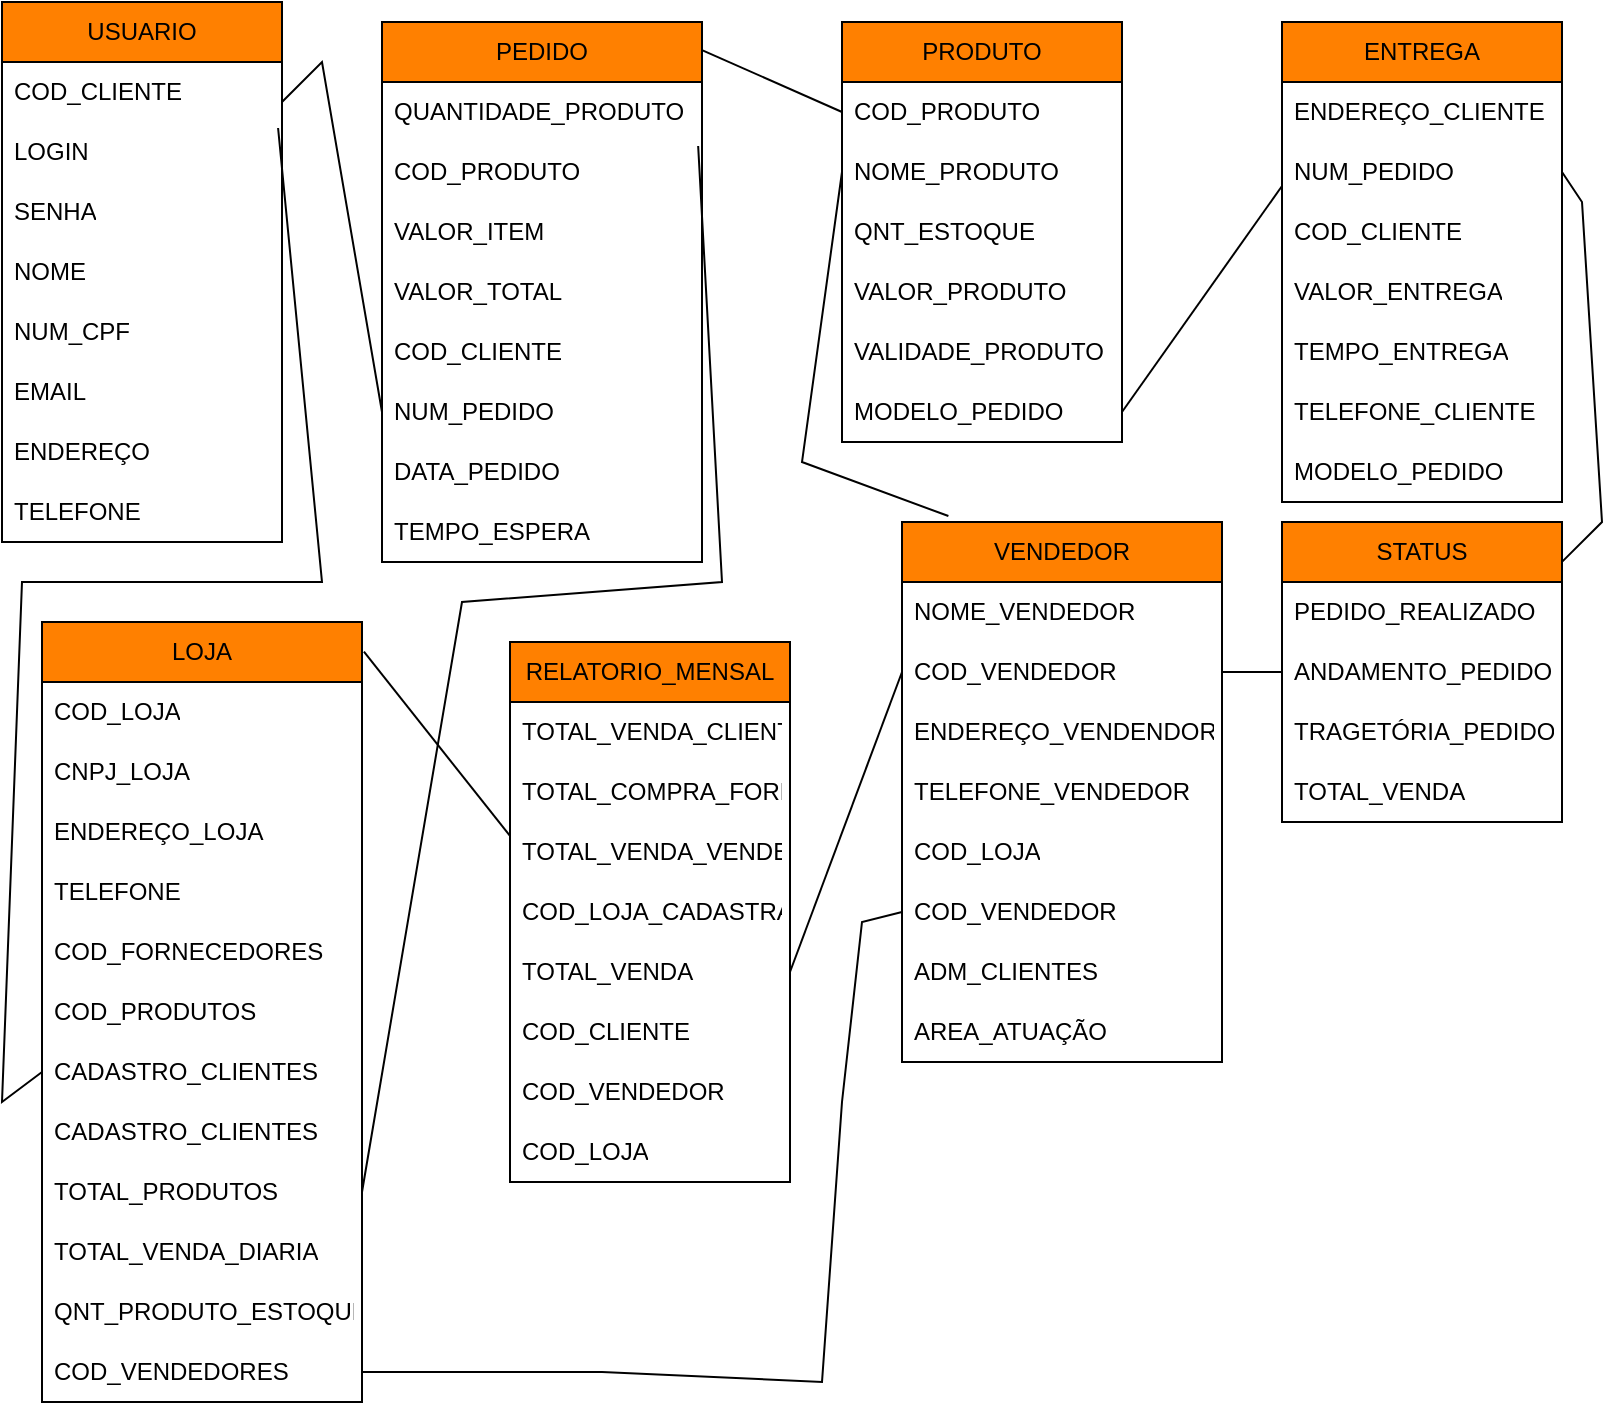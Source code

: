 <mxfile version="21.7.5" type="device">
  <diagram id="prtHgNgQTEPvFCAcTncT" name="Page-1">
    <mxGraphModel dx="1484" dy="663" grid="1" gridSize="10" guides="1" tooltips="1" connect="1" arrows="1" fold="1" page="1" pageScale="1" pageWidth="827" pageHeight="1169" math="0" shadow="0">
      <root>
        <mxCell id="0" />
        <mxCell id="1" parent="0" />
        <mxCell id="ngHTHfd5omkEsyO-N2ZK-1" value="USUARIO" style="swimlane;fontStyle=0;childLayout=stackLayout;horizontal=1;startSize=30;horizontalStack=0;resizeParent=1;resizeParentMax=0;resizeLast=0;collapsible=1;marginBottom=0;whiteSpace=wrap;html=1;fillColor=#FF8000;" vertex="1" parent="1">
          <mxGeometry x="20" y="10" width="140" height="270" as="geometry" />
        </mxCell>
        <mxCell id="ngHTHfd5omkEsyO-N2ZK-2" value="COD_CLIENTE" style="text;strokeColor=none;fillColor=none;align=left;verticalAlign=middle;spacingLeft=4;spacingRight=4;overflow=hidden;points=[[0,0.5],[1,0.5]];portConstraint=eastwest;rotatable=0;whiteSpace=wrap;html=1;" vertex="1" parent="ngHTHfd5omkEsyO-N2ZK-1">
          <mxGeometry y="30" width="140" height="30" as="geometry" />
        </mxCell>
        <mxCell id="ngHTHfd5omkEsyO-N2ZK-3" value="LOGIN" style="text;strokeColor=none;fillColor=none;align=left;verticalAlign=middle;spacingLeft=4;spacingRight=4;overflow=hidden;points=[[0,0.5],[1,0.5]];portConstraint=eastwest;rotatable=0;whiteSpace=wrap;html=1;" vertex="1" parent="ngHTHfd5omkEsyO-N2ZK-1">
          <mxGeometry y="60" width="140" height="30" as="geometry" />
        </mxCell>
        <mxCell id="ngHTHfd5omkEsyO-N2ZK-4" value="SENHA" style="text;strokeColor=none;fillColor=none;align=left;verticalAlign=middle;spacingLeft=4;spacingRight=4;overflow=hidden;points=[[0,0.5],[1,0.5]];portConstraint=eastwest;rotatable=0;whiteSpace=wrap;html=1;" vertex="1" parent="ngHTHfd5omkEsyO-N2ZK-1">
          <mxGeometry y="90" width="140" height="30" as="geometry" />
        </mxCell>
        <mxCell id="ngHTHfd5omkEsyO-N2ZK-5" value="NOME" style="text;strokeColor=none;fillColor=none;align=left;verticalAlign=middle;spacingLeft=4;spacingRight=4;overflow=hidden;points=[[0,0.5],[1,0.5]];portConstraint=eastwest;rotatable=0;whiteSpace=wrap;html=1;" vertex="1" parent="ngHTHfd5omkEsyO-N2ZK-1">
          <mxGeometry y="120" width="140" height="30" as="geometry" />
        </mxCell>
        <mxCell id="ngHTHfd5omkEsyO-N2ZK-6" value="NUM_CPF" style="text;strokeColor=none;fillColor=none;align=left;verticalAlign=middle;spacingLeft=4;spacingRight=4;overflow=hidden;points=[[0,0.5],[1,0.5]];portConstraint=eastwest;rotatable=0;whiteSpace=wrap;html=1;" vertex="1" parent="ngHTHfd5omkEsyO-N2ZK-1">
          <mxGeometry y="150" width="140" height="30" as="geometry" />
        </mxCell>
        <mxCell id="ngHTHfd5omkEsyO-N2ZK-7" value="EMAIL" style="text;strokeColor=none;fillColor=none;align=left;verticalAlign=middle;spacingLeft=4;spacingRight=4;overflow=hidden;points=[[0,0.5],[1,0.5]];portConstraint=eastwest;rotatable=0;whiteSpace=wrap;html=1;" vertex="1" parent="ngHTHfd5omkEsyO-N2ZK-1">
          <mxGeometry y="180" width="140" height="30" as="geometry" />
        </mxCell>
        <mxCell id="ngHTHfd5omkEsyO-N2ZK-8" value="ENDEREÇO" style="text;strokeColor=none;fillColor=none;align=left;verticalAlign=middle;spacingLeft=4;spacingRight=4;overflow=hidden;points=[[0,0.5],[1,0.5]];portConstraint=eastwest;rotatable=0;whiteSpace=wrap;html=1;" vertex="1" parent="ngHTHfd5omkEsyO-N2ZK-1">
          <mxGeometry y="210" width="140" height="30" as="geometry" />
        </mxCell>
        <mxCell id="ngHTHfd5omkEsyO-N2ZK-9" value="TELEFONE" style="text;strokeColor=none;fillColor=none;align=left;verticalAlign=middle;spacingLeft=4;spacingRight=4;overflow=hidden;points=[[0,0.5],[1,0.5]];portConstraint=eastwest;rotatable=0;whiteSpace=wrap;html=1;" vertex="1" parent="ngHTHfd5omkEsyO-N2ZK-1">
          <mxGeometry y="240" width="140" height="30" as="geometry" />
        </mxCell>
        <mxCell id="ngHTHfd5omkEsyO-N2ZK-10" value="PRODUTO" style="swimlane;fontStyle=0;childLayout=stackLayout;horizontal=1;startSize=30;horizontalStack=0;resizeParent=1;resizeParentMax=0;resizeLast=0;collapsible=1;marginBottom=0;whiteSpace=wrap;html=1;fillColor=#FF8000;" vertex="1" parent="1">
          <mxGeometry x="440" y="20" width="140" height="210" as="geometry" />
        </mxCell>
        <mxCell id="ngHTHfd5omkEsyO-N2ZK-11" value="COD_PRODUTO" style="text;strokeColor=none;fillColor=none;align=left;verticalAlign=middle;spacingLeft=4;spacingRight=4;overflow=hidden;points=[[0,0.5],[1,0.5]];portConstraint=eastwest;rotatable=0;whiteSpace=wrap;html=1;" vertex="1" parent="ngHTHfd5omkEsyO-N2ZK-10">
          <mxGeometry y="30" width="140" height="30" as="geometry" />
        </mxCell>
        <mxCell id="ngHTHfd5omkEsyO-N2ZK-12" value="NOME_PRODUTO" style="text;strokeColor=none;fillColor=none;align=left;verticalAlign=middle;spacingLeft=4;spacingRight=4;overflow=hidden;points=[[0,0.5],[1,0.5]];portConstraint=eastwest;rotatable=0;whiteSpace=wrap;html=1;" vertex="1" parent="ngHTHfd5omkEsyO-N2ZK-10">
          <mxGeometry y="60" width="140" height="30" as="geometry" />
        </mxCell>
        <mxCell id="ngHTHfd5omkEsyO-N2ZK-13" value="QNT_ESTOQUE" style="text;strokeColor=none;fillColor=none;align=left;verticalAlign=middle;spacingLeft=4;spacingRight=4;overflow=hidden;points=[[0,0.5],[1,0.5]];portConstraint=eastwest;rotatable=0;whiteSpace=wrap;html=1;" vertex="1" parent="ngHTHfd5omkEsyO-N2ZK-10">
          <mxGeometry y="90" width="140" height="30" as="geometry" />
        </mxCell>
        <mxCell id="ngHTHfd5omkEsyO-N2ZK-14" value="VALOR_PRODUTO" style="text;strokeColor=none;fillColor=none;align=left;verticalAlign=middle;spacingLeft=4;spacingRight=4;overflow=hidden;points=[[0,0.5],[1,0.5]];portConstraint=eastwest;rotatable=0;whiteSpace=wrap;html=1;" vertex="1" parent="ngHTHfd5omkEsyO-N2ZK-10">
          <mxGeometry y="120" width="140" height="30" as="geometry" />
        </mxCell>
        <mxCell id="ngHTHfd5omkEsyO-N2ZK-15" value="VALIDADE_PRODUTO" style="text;strokeColor=none;fillColor=none;align=left;verticalAlign=middle;spacingLeft=4;spacingRight=4;overflow=hidden;points=[[0,0.5],[1,0.5]];portConstraint=eastwest;rotatable=0;whiteSpace=wrap;html=1;" vertex="1" parent="ngHTHfd5omkEsyO-N2ZK-10">
          <mxGeometry y="150" width="140" height="30" as="geometry" />
        </mxCell>
        <mxCell id="ngHTHfd5omkEsyO-N2ZK-22" value="MODELO_PEDIDO" style="text;strokeColor=none;fillColor=none;align=left;verticalAlign=middle;spacingLeft=4;spacingRight=4;overflow=hidden;points=[[0,0.5],[1,0.5]];portConstraint=eastwest;rotatable=0;whiteSpace=wrap;html=1;" vertex="1" parent="ngHTHfd5omkEsyO-N2ZK-10">
          <mxGeometry y="180" width="140" height="30" as="geometry" />
        </mxCell>
        <mxCell id="ngHTHfd5omkEsyO-N2ZK-16" value="PEDIDO" style="swimlane;fontStyle=0;childLayout=stackLayout;horizontal=1;startSize=30;horizontalStack=0;resizeParent=1;resizeParentMax=0;resizeLast=0;collapsible=1;marginBottom=0;whiteSpace=wrap;html=1;fillColor=#FF8000;" vertex="1" parent="1">
          <mxGeometry x="210" y="20" width="160" height="270" as="geometry" />
        </mxCell>
        <mxCell id="ngHTHfd5omkEsyO-N2ZK-17" value="QUANTIDADE_PRODUTO" style="text;strokeColor=none;fillColor=none;align=left;verticalAlign=middle;spacingLeft=4;spacingRight=4;overflow=hidden;points=[[0,0.5],[1,0.5]];portConstraint=eastwest;rotatable=0;whiteSpace=wrap;html=1;" vertex="1" parent="ngHTHfd5omkEsyO-N2ZK-16">
          <mxGeometry y="30" width="160" height="30" as="geometry" />
        </mxCell>
        <mxCell id="ngHTHfd5omkEsyO-N2ZK-18" value="COD_PRODUTO" style="text;strokeColor=none;fillColor=none;align=left;verticalAlign=middle;spacingLeft=4;spacingRight=4;overflow=hidden;points=[[0,0.5],[1,0.5]];portConstraint=eastwest;rotatable=0;whiteSpace=wrap;html=1;" vertex="1" parent="ngHTHfd5omkEsyO-N2ZK-16">
          <mxGeometry y="60" width="160" height="30" as="geometry" />
        </mxCell>
        <mxCell id="ngHTHfd5omkEsyO-N2ZK-19" value="VALOR_ITEM" style="text;strokeColor=none;fillColor=none;align=left;verticalAlign=middle;spacingLeft=4;spacingRight=4;overflow=hidden;points=[[0,0.5],[1,0.5]];portConstraint=eastwest;rotatable=0;whiteSpace=wrap;html=1;" vertex="1" parent="ngHTHfd5omkEsyO-N2ZK-16">
          <mxGeometry y="90" width="160" height="30" as="geometry" />
        </mxCell>
        <mxCell id="ngHTHfd5omkEsyO-N2ZK-20" value="VALOR_TOTAL" style="text;strokeColor=none;fillColor=none;align=left;verticalAlign=middle;spacingLeft=4;spacingRight=4;overflow=hidden;points=[[0,0.5],[1,0.5]];portConstraint=eastwest;rotatable=0;whiteSpace=wrap;html=1;" vertex="1" parent="ngHTHfd5omkEsyO-N2ZK-16">
          <mxGeometry y="120" width="160" height="30" as="geometry" />
        </mxCell>
        <mxCell id="ngHTHfd5omkEsyO-N2ZK-23" value="COD_CLIENTE" style="text;strokeColor=none;fillColor=none;align=left;verticalAlign=middle;spacingLeft=4;spacingRight=4;overflow=hidden;points=[[0,0.5],[1,0.5]];portConstraint=eastwest;rotatable=0;whiteSpace=wrap;html=1;" vertex="1" parent="ngHTHfd5omkEsyO-N2ZK-16">
          <mxGeometry y="150" width="160" height="30" as="geometry" />
        </mxCell>
        <mxCell id="ngHTHfd5omkEsyO-N2ZK-28" value="NUM_PEDIDO" style="text;strokeColor=none;fillColor=none;align=left;verticalAlign=middle;spacingLeft=4;spacingRight=4;overflow=hidden;points=[[0,0.5],[1,0.5]];portConstraint=eastwest;rotatable=0;whiteSpace=wrap;html=1;" vertex="1" parent="ngHTHfd5omkEsyO-N2ZK-16">
          <mxGeometry y="180" width="160" height="30" as="geometry" />
        </mxCell>
        <mxCell id="ngHTHfd5omkEsyO-N2ZK-43" value="DATA_PEDIDO" style="text;strokeColor=none;fillColor=none;align=left;verticalAlign=middle;spacingLeft=4;spacingRight=4;overflow=hidden;points=[[0,0.5],[1,0.5]];portConstraint=eastwest;rotatable=0;whiteSpace=wrap;html=1;" vertex="1" parent="ngHTHfd5omkEsyO-N2ZK-16">
          <mxGeometry y="210" width="160" height="30" as="geometry" />
        </mxCell>
        <mxCell id="ngHTHfd5omkEsyO-N2ZK-44" value="TEMPO_ESPERA" style="text;strokeColor=none;fillColor=none;align=left;verticalAlign=middle;spacingLeft=4;spacingRight=4;overflow=hidden;points=[[0,0.5],[1,0.5]];portConstraint=eastwest;rotatable=0;whiteSpace=wrap;html=1;" vertex="1" parent="ngHTHfd5omkEsyO-N2ZK-16">
          <mxGeometry y="240" width="160" height="30" as="geometry" />
        </mxCell>
        <mxCell id="ngHTHfd5omkEsyO-N2ZK-24" value="ENTREGA" style="swimlane;fontStyle=0;childLayout=stackLayout;horizontal=1;startSize=30;horizontalStack=0;resizeParent=1;resizeParentMax=0;resizeLast=0;collapsible=1;marginBottom=0;whiteSpace=wrap;html=1;fillColor=#FF8000;" vertex="1" parent="1">
          <mxGeometry x="660" y="20" width="140" height="240" as="geometry" />
        </mxCell>
        <mxCell id="ngHTHfd5omkEsyO-N2ZK-25" value="ENDEREÇO_CLIENTE" style="text;strokeColor=none;fillColor=none;align=left;verticalAlign=middle;spacingLeft=4;spacingRight=4;overflow=hidden;points=[[0,0.5],[1,0.5]];portConstraint=eastwest;rotatable=0;whiteSpace=wrap;html=1;" vertex="1" parent="ngHTHfd5omkEsyO-N2ZK-24">
          <mxGeometry y="30" width="140" height="30" as="geometry" />
        </mxCell>
        <mxCell id="ngHTHfd5omkEsyO-N2ZK-26" value="NUM_PEDIDO" style="text;strokeColor=none;fillColor=none;align=left;verticalAlign=middle;spacingLeft=4;spacingRight=4;overflow=hidden;points=[[0,0.5],[1,0.5]];portConstraint=eastwest;rotatable=0;whiteSpace=wrap;html=1;" vertex="1" parent="ngHTHfd5omkEsyO-N2ZK-24">
          <mxGeometry y="60" width="140" height="30" as="geometry" />
        </mxCell>
        <mxCell id="ngHTHfd5omkEsyO-N2ZK-27" value="COD_CLIENTE" style="text;strokeColor=none;fillColor=none;align=left;verticalAlign=middle;spacingLeft=4;spacingRight=4;overflow=hidden;points=[[0,0.5],[1,0.5]];portConstraint=eastwest;rotatable=0;whiteSpace=wrap;html=1;" vertex="1" parent="ngHTHfd5omkEsyO-N2ZK-24">
          <mxGeometry y="90" width="140" height="30" as="geometry" />
        </mxCell>
        <mxCell id="ngHTHfd5omkEsyO-N2ZK-29" value="VALOR_ENTREGA" style="text;strokeColor=none;fillColor=none;align=left;verticalAlign=middle;spacingLeft=4;spacingRight=4;overflow=hidden;points=[[0,0.5],[1,0.5]];portConstraint=eastwest;rotatable=0;whiteSpace=wrap;html=1;" vertex="1" parent="ngHTHfd5omkEsyO-N2ZK-24">
          <mxGeometry y="120" width="140" height="30" as="geometry" />
        </mxCell>
        <mxCell id="ngHTHfd5omkEsyO-N2ZK-30" value="TEMPO_ENTREGA" style="text;strokeColor=none;fillColor=none;align=left;verticalAlign=middle;spacingLeft=4;spacingRight=4;overflow=hidden;points=[[0,0.5],[1,0.5]];portConstraint=eastwest;rotatable=0;whiteSpace=wrap;html=1;" vertex="1" parent="ngHTHfd5omkEsyO-N2ZK-24">
          <mxGeometry y="150" width="140" height="30" as="geometry" />
        </mxCell>
        <mxCell id="ngHTHfd5omkEsyO-N2ZK-31" value="TELEFONE_CLIENTE" style="text;strokeColor=none;fillColor=none;align=left;verticalAlign=middle;spacingLeft=4;spacingRight=4;overflow=hidden;points=[[0,0.5],[1,0.5]];portConstraint=eastwest;rotatable=0;whiteSpace=wrap;html=1;" vertex="1" parent="ngHTHfd5omkEsyO-N2ZK-24">
          <mxGeometry y="180" width="140" height="30" as="geometry" />
        </mxCell>
        <mxCell id="ngHTHfd5omkEsyO-N2ZK-32" value="MODELO_PEDIDO" style="text;strokeColor=none;fillColor=none;align=left;verticalAlign=middle;spacingLeft=4;spacingRight=4;overflow=hidden;points=[[0,0.5],[1,0.5]];portConstraint=eastwest;rotatable=0;whiteSpace=wrap;html=1;" vertex="1" parent="ngHTHfd5omkEsyO-N2ZK-24">
          <mxGeometry y="210" width="140" height="30" as="geometry" />
        </mxCell>
        <mxCell id="ngHTHfd5omkEsyO-N2ZK-34" value="LOJA" style="swimlane;fontStyle=0;childLayout=stackLayout;horizontal=1;startSize=30;horizontalStack=0;resizeParent=1;resizeParentMax=0;resizeLast=0;collapsible=1;marginBottom=0;whiteSpace=wrap;html=1;fillColor=#FF8000;" vertex="1" parent="1">
          <mxGeometry x="40" y="320" width="160" height="390" as="geometry" />
        </mxCell>
        <mxCell id="ngHTHfd5omkEsyO-N2ZK-35" value="COD_LOJA" style="text;strokeColor=none;fillColor=none;align=left;verticalAlign=middle;spacingLeft=4;spacingRight=4;overflow=hidden;points=[[0,0.5],[1,0.5]];portConstraint=eastwest;rotatable=0;whiteSpace=wrap;html=1;" vertex="1" parent="ngHTHfd5omkEsyO-N2ZK-34">
          <mxGeometry y="30" width="160" height="30" as="geometry" />
        </mxCell>
        <mxCell id="ngHTHfd5omkEsyO-N2ZK-36" value="CNPJ_LOJA" style="text;strokeColor=none;fillColor=none;align=left;verticalAlign=middle;spacingLeft=4;spacingRight=4;overflow=hidden;points=[[0,0.5],[1,0.5]];portConstraint=eastwest;rotatable=0;whiteSpace=wrap;html=1;" vertex="1" parent="ngHTHfd5omkEsyO-N2ZK-34">
          <mxGeometry y="60" width="160" height="30" as="geometry" />
        </mxCell>
        <mxCell id="ngHTHfd5omkEsyO-N2ZK-37" value="ENDEREÇO_LOJA" style="text;strokeColor=none;fillColor=none;align=left;verticalAlign=middle;spacingLeft=4;spacingRight=4;overflow=hidden;points=[[0,0.5],[1,0.5]];portConstraint=eastwest;rotatable=0;whiteSpace=wrap;html=1;" vertex="1" parent="ngHTHfd5omkEsyO-N2ZK-34">
          <mxGeometry y="90" width="160" height="30" as="geometry" />
        </mxCell>
        <mxCell id="ngHTHfd5omkEsyO-N2ZK-38" value="TELEFONE" style="text;strokeColor=none;fillColor=none;align=left;verticalAlign=middle;spacingLeft=4;spacingRight=4;overflow=hidden;points=[[0,0.5],[1,0.5]];portConstraint=eastwest;rotatable=0;whiteSpace=wrap;html=1;" vertex="1" parent="ngHTHfd5omkEsyO-N2ZK-34">
          <mxGeometry y="120" width="160" height="30" as="geometry" />
        </mxCell>
        <mxCell id="ngHTHfd5omkEsyO-N2ZK-39" value="COD_FORNECEDORES" style="text;strokeColor=none;fillColor=none;align=left;verticalAlign=middle;spacingLeft=4;spacingRight=4;overflow=hidden;points=[[0,0.5],[1,0.5]];portConstraint=eastwest;rotatable=0;whiteSpace=wrap;html=1;" vertex="1" parent="ngHTHfd5omkEsyO-N2ZK-34">
          <mxGeometry y="150" width="160" height="30" as="geometry" />
        </mxCell>
        <mxCell id="ngHTHfd5omkEsyO-N2ZK-40" value="COD_PRODUTOS" style="text;strokeColor=none;fillColor=none;align=left;verticalAlign=middle;spacingLeft=4;spacingRight=4;overflow=hidden;points=[[0,0.5],[1,0.5]];portConstraint=eastwest;rotatable=0;whiteSpace=wrap;html=1;" vertex="1" parent="ngHTHfd5omkEsyO-N2ZK-34">
          <mxGeometry y="180" width="160" height="30" as="geometry" />
        </mxCell>
        <mxCell id="ngHTHfd5omkEsyO-N2ZK-41" value="CADASTRO_CLIENTES" style="text;strokeColor=none;fillColor=none;align=left;verticalAlign=middle;spacingLeft=4;spacingRight=4;overflow=hidden;points=[[0,0.5],[1,0.5]];portConstraint=eastwest;rotatable=0;whiteSpace=wrap;html=1;" vertex="1" parent="ngHTHfd5omkEsyO-N2ZK-34">
          <mxGeometry y="210" width="160" height="30" as="geometry" />
        </mxCell>
        <mxCell id="ngHTHfd5omkEsyO-N2ZK-42" value="CADASTRO_CLIENTES" style="text;strokeColor=none;fillColor=none;align=left;verticalAlign=middle;spacingLeft=4;spacingRight=4;overflow=hidden;points=[[0,0.5],[1,0.5]];portConstraint=eastwest;rotatable=0;whiteSpace=wrap;html=1;" vertex="1" parent="ngHTHfd5omkEsyO-N2ZK-34">
          <mxGeometry y="240" width="160" height="30" as="geometry" />
        </mxCell>
        <mxCell id="ngHTHfd5omkEsyO-N2ZK-45" value="TOTAL_PRODUTOS" style="text;strokeColor=none;fillColor=none;align=left;verticalAlign=middle;spacingLeft=4;spacingRight=4;overflow=hidden;points=[[0,0.5],[1,0.5]];portConstraint=eastwest;rotatable=0;whiteSpace=wrap;html=1;" vertex="1" parent="ngHTHfd5omkEsyO-N2ZK-34">
          <mxGeometry y="270" width="160" height="30" as="geometry" />
        </mxCell>
        <mxCell id="ngHTHfd5omkEsyO-N2ZK-57" value="TOTAL_VENDA_DIARIA" style="text;strokeColor=none;fillColor=none;align=left;verticalAlign=middle;spacingLeft=4;spacingRight=4;overflow=hidden;points=[[0,0.5],[1,0.5]];portConstraint=eastwest;rotatable=0;whiteSpace=wrap;html=1;" vertex="1" parent="ngHTHfd5omkEsyO-N2ZK-34">
          <mxGeometry y="300" width="160" height="30" as="geometry" />
        </mxCell>
        <mxCell id="ngHTHfd5omkEsyO-N2ZK-58" value="QNT_PRODUTO_ESTOQUE" style="text;strokeColor=none;fillColor=none;align=left;verticalAlign=middle;spacingLeft=4;spacingRight=4;overflow=hidden;points=[[0,0.5],[1,0.5]];portConstraint=eastwest;rotatable=0;whiteSpace=wrap;html=1;" vertex="1" parent="ngHTHfd5omkEsyO-N2ZK-34">
          <mxGeometry y="330" width="160" height="30" as="geometry" />
        </mxCell>
        <mxCell id="ngHTHfd5omkEsyO-N2ZK-83" value="COD_VENDEDORES" style="text;strokeColor=none;fillColor=none;align=left;verticalAlign=middle;spacingLeft=4;spacingRight=4;overflow=hidden;points=[[0,0.5],[1,0.5]];portConstraint=eastwest;rotatable=0;whiteSpace=wrap;html=1;" vertex="1" parent="ngHTHfd5omkEsyO-N2ZK-34">
          <mxGeometry y="360" width="160" height="30" as="geometry" />
        </mxCell>
        <mxCell id="ngHTHfd5omkEsyO-N2ZK-46" value="VENDEDOR" style="swimlane;fontStyle=0;childLayout=stackLayout;horizontal=1;startSize=30;horizontalStack=0;resizeParent=1;resizeParentMax=0;resizeLast=0;collapsible=1;marginBottom=0;whiteSpace=wrap;html=1;fillColor=#FF8000;" vertex="1" parent="1">
          <mxGeometry x="470" y="270" width="160" height="270" as="geometry" />
        </mxCell>
        <mxCell id="ngHTHfd5omkEsyO-N2ZK-47" value="NOME_VENDEDOR" style="text;strokeColor=none;fillColor=none;align=left;verticalAlign=middle;spacingLeft=4;spacingRight=4;overflow=hidden;points=[[0,0.5],[1,0.5]];portConstraint=eastwest;rotatable=0;whiteSpace=wrap;html=1;" vertex="1" parent="ngHTHfd5omkEsyO-N2ZK-46">
          <mxGeometry y="30" width="160" height="30" as="geometry" />
        </mxCell>
        <mxCell id="ngHTHfd5omkEsyO-N2ZK-48" value="COD_VENDEDOR" style="text;strokeColor=none;fillColor=none;align=left;verticalAlign=middle;spacingLeft=4;spacingRight=4;overflow=hidden;points=[[0,0.5],[1,0.5]];portConstraint=eastwest;rotatable=0;whiteSpace=wrap;html=1;" vertex="1" parent="ngHTHfd5omkEsyO-N2ZK-46">
          <mxGeometry y="60" width="160" height="30" as="geometry" />
        </mxCell>
        <mxCell id="ngHTHfd5omkEsyO-N2ZK-49" value="ENDEREÇO_VENDENDOR" style="text;strokeColor=none;fillColor=none;align=left;verticalAlign=middle;spacingLeft=4;spacingRight=4;overflow=hidden;points=[[0,0.5],[1,0.5]];portConstraint=eastwest;rotatable=0;whiteSpace=wrap;html=1;" vertex="1" parent="ngHTHfd5omkEsyO-N2ZK-46">
          <mxGeometry y="90" width="160" height="30" as="geometry" />
        </mxCell>
        <mxCell id="ngHTHfd5omkEsyO-N2ZK-63" value="TELEFONE_VENDEDOR" style="text;strokeColor=none;fillColor=none;align=left;verticalAlign=middle;spacingLeft=4;spacingRight=4;overflow=hidden;points=[[0,0.5],[1,0.5]];portConstraint=eastwest;rotatable=0;whiteSpace=wrap;html=1;" vertex="1" parent="ngHTHfd5omkEsyO-N2ZK-46">
          <mxGeometry y="120" width="160" height="30" as="geometry" />
        </mxCell>
        <mxCell id="ngHTHfd5omkEsyO-N2ZK-64" value="COD_LOJA" style="text;strokeColor=none;fillColor=none;align=left;verticalAlign=middle;spacingLeft=4;spacingRight=4;overflow=hidden;points=[[0,0.5],[1,0.5]];portConstraint=eastwest;rotatable=0;whiteSpace=wrap;html=1;" vertex="1" parent="ngHTHfd5omkEsyO-N2ZK-46">
          <mxGeometry y="150" width="160" height="30" as="geometry" />
        </mxCell>
        <mxCell id="ngHTHfd5omkEsyO-N2ZK-65" value="COD_VENDEDOR" style="text;strokeColor=none;fillColor=none;align=left;verticalAlign=middle;spacingLeft=4;spacingRight=4;overflow=hidden;points=[[0,0.5],[1,0.5]];portConstraint=eastwest;rotatable=0;whiteSpace=wrap;html=1;" vertex="1" parent="ngHTHfd5omkEsyO-N2ZK-46">
          <mxGeometry y="180" width="160" height="30" as="geometry" />
        </mxCell>
        <mxCell id="ngHTHfd5omkEsyO-N2ZK-66" value="ADM_CLIENTES" style="text;strokeColor=none;fillColor=none;align=left;verticalAlign=middle;spacingLeft=4;spacingRight=4;overflow=hidden;points=[[0,0.5],[1,0.5]];portConstraint=eastwest;rotatable=0;whiteSpace=wrap;html=1;" vertex="1" parent="ngHTHfd5omkEsyO-N2ZK-46">
          <mxGeometry y="210" width="160" height="30" as="geometry" />
        </mxCell>
        <mxCell id="ngHTHfd5omkEsyO-N2ZK-67" value="AREA_ATUAÇÃO" style="text;strokeColor=none;fillColor=none;align=left;verticalAlign=middle;spacingLeft=4;spacingRight=4;overflow=hidden;points=[[0,0.5],[1,0.5]];portConstraint=eastwest;rotatable=0;whiteSpace=wrap;html=1;" vertex="1" parent="ngHTHfd5omkEsyO-N2ZK-46">
          <mxGeometry y="240" width="160" height="30" as="geometry" />
        </mxCell>
        <mxCell id="ngHTHfd5omkEsyO-N2ZK-53" value="STATUS" style="swimlane;fontStyle=0;childLayout=stackLayout;horizontal=1;startSize=30;horizontalStack=0;resizeParent=1;resizeParentMax=0;resizeLast=0;collapsible=1;marginBottom=0;whiteSpace=wrap;html=1;fillColor=#FF8000;" vertex="1" parent="1">
          <mxGeometry x="660" y="270" width="140" height="150" as="geometry" />
        </mxCell>
        <mxCell id="ngHTHfd5omkEsyO-N2ZK-54" value="PEDIDO_REALIZADO" style="text;strokeColor=none;fillColor=none;align=left;verticalAlign=middle;spacingLeft=4;spacingRight=4;overflow=hidden;points=[[0,0.5],[1,0.5]];portConstraint=eastwest;rotatable=0;whiteSpace=wrap;html=1;" vertex="1" parent="ngHTHfd5omkEsyO-N2ZK-53">
          <mxGeometry y="30" width="140" height="30" as="geometry" />
        </mxCell>
        <mxCell id="ngHTHfd5omkEsyO-N2ZK-55" value="ANDAMENTO_PEDIDO" style="text;strokeColor=none;fillColor=none;align=left;verticalAlign=middle;spacingLeft=4;spacingRight=4;overflow=hidden;points=[[0,0.5],[1,0.5]];portConstraint=eastwest;rotatable=0;whiteSpace=wrap;html=1;" vertex="1" parent="ngHTHfd5omkEsyO-N2ZK-53">
          <mxGeometry y="60" width="140" height="30" as="geometry" />
        </mxCell>
        <mxCell id="ngHTHfd5omkEsyO-N2ZK-56" value="TRAGETÓRIA_PEDIDO" style="text;strokeColor=none;fillColor=none;align=left;verticalAlign=middle;spacingLeft=4;spacingRight=4;overflow=hidden;points=[[0,0.5],[1,0.5]];portConstraint=eastwest;rotatable=0;whiteSpace=wrap;html=1;" vertex="1" parent="ngHTHfd5omkEsyO-N2ZK-53">
          <mxGeometry y="90" width="140" height="30" as="geometry" />
        </mxCell>
        <mxCell id="ngHTHfd5omkEsyO-N2ZK-74" value="TOTAL_VENDA" style="text;strokeColor=none;fillColor=none;align=left;verticalAlign=middle;spacingLeft=4;spacingRight=4;overflow=hidden;points=[[0,0.5],[1,0.5]];portConstraint=eastwest;rotatable=0;whiteSpace=wrap;html=1;" vertex="1" parent="ngHTHfd5omkEsyO-N2ZK-53">
          <mxGeometry y="120" width="140" height="30" as="geometry" />
        </mxCell>
        <mxCell id="ngHTHfd5omkEsyO-N2ZK-68" value="RELATORIO_MENSAL" style="swimlane;fontStyle=0;childLayout=stackLayout;horizontal=1;startSize=30;horizontalStack=0;resizeParent=1;resizeParentMax=0;resizeLast=0;collapsible=1;marginBottom=0;whiteSpace=wrap;html=1;fillColor=#FF8000;" vertex="1" parent="1">
          <mxGeometry x="274" y="330" width="140" height="270" as="geometry" />
        </mxCell>
        <mxCell id="ngHTHfd5omkEsyO-N2ZK-69" value="TOTAL_VENDA_CLIENTE" style="text;strokeColor=none;fillColor=none;align=left;verticalAlign=middle;spacingLeft=4;spacingRight=4;overflow=hidden;points=[[0,0.5],[1,0.5]];portConstraint=eastwest;rotatable=0;whiteSpace=wrap;html=1;" vertex="1" parent="ngHTHfd5omkEsyO-N2ZK-68">
          <mxGeometry y="30" width="140" height="30" as="geometry" />
        </mxCell>
        <mxCell id="ngHTHfd5omkEsyO-N2ZK-70" value="TOTAL_COMPRA_FORNECEDOR" style="text;strokeColor=none;fillColor=none;align=left;verticalAlign=middle;spacingLeft=4;spacingRight=4;overflow=hidden;points=[[0,0.5],[1,0.5]];portConstraint=eastwest;rotatable=0;whiteSpace=wrap;html=1;" vertex="1" parent="ngHTHfd5omkEsyO-N2ZK-68">
          <mxGeometry y="60" width="140" height="30" as="geometry" />
        </mxCell>
        <mxCell id="ngHTHfd5omkEsyO-N2ZK-71" value="TOTAL_VENDA_VENDEDOR" style="text;strokeColor=none;fillColor=none;align=left;verticalAlign=middle;spacingLeft=4;spacingRight=4;overflow=hidden;points=[[0,0.5],[1,0.5]];portConstraint=eastwest;rotatable=0;whiteSpace=wrap;html=1;" vertex="1" parent="ngHTHfd5omkEsyO-N2ZK-68">
          <mxGeometry y="90" width="140" height="30" as="geometry" />
        </mxCell>
        <mxCell id="ngHTHfd5omkEsyO-N2ZK-72" value="COD_LOJA_CADASTRADA" style="text;strokeColor=none;fillColor=none;align=left;verticalAlign=middle;spacingLeft=4;spacingRight=4;overflow=hidden;points=[[0,0.5],[1,0.5]];portConstraint=eastwest;rotatable=0;whiteSpace=wrap;html=1;" vertex="1" parent="ngHTHfd5omkEsyO-N2ZK-68">
          <mxGeometry y="120" width="140" height="30" as="geometry" />
        </mxCell>
        <mxCell id="ngHTHfd5omkEsyO-N2ZK-73" value="TOTAL_VENDA" style="text;strokeColor=none;fillColor=none;align=left;verticalAlign=middle;spacingLeft=4;spacingRight=4;overflow=hidden;points=[[0,0.5],[1,0.5]];portConstraint=eastwest;rotatable=0;whiteSpace=wrap;html=1;" vertex="1" parent="ngHTHfd5omkEsyO-N2ZK-68">
          <mxGeometry y="150" width="140" height="30" as="geometry" />
        </mxCell>
        <mxCell id="ngHTHfd5omkEsyO-N2ZK-100" value="COD_CLIENTE" style="text;strokeColor=none;fillColor=none;align=left;verticalAlign=middle;spacingLeft=4;spacingRight=4;overflow=hidden;points=[[0,0.5],[1,0.5]];portConstraint=eastwest;rotatable=0;whiteSpace=wrap;html=1;" vertex="1" parent="ngHTHfd5omkEsyO-N2ZK-68">
          <mxGeometry y="180" width="140" height="30" as="geometry" />
        </mxCell>
        <mxCell id="ngHTHfd5omkEsyO-N2ZK-101" value="COD_VENDEDOR" style="text;strokeColor=none;fillColor=none;align=left;verticalAlign=middle;spacingLeft=4;spacingRight=4;overflow=hidden;points=[[0,0.5],[1,0.5]];portConstraint=eastwest;rotatable=0;whiteSpace=wrap;html=1;" vertex="1" parent="ngHTHfd5omkEsyO-N2ZK-68">
          <mxGeometry y="210" width="140" height="30" as="geometry" />
        </mxCell>
        <mxCell id="ngHTHfd5omkEsyO-N2ZK-102" value="COD_LOJA" style="text;strokeColor=none;fillColor=none;align=left;verticalAlign=middle;spacingLeft=4;spacingRight=4;overflow=hidden;points=[[0,0.5],[1,0.5]];portConstraint=eastwest;rotatable=0;whiteSpace=wrap;html=1;" vertex="1" parent="ngHTHfd5omkEsyO-N2ZK-68">
          <mxGeometry y="240" width="140" height="30" as="geometry" />
        </mxCell>
        <mxCell id="ngHTHfd5omkEsyO-N2ZK-76" value="" style="endArrow=none;html=1;rounded=0;entryX=0;entryY=0.5;entryDx=0;entryDy=0;" edge="1" parent="1" target="ngHTHfd5omkEsyO-N2ZK-28">
          <mxGeometry width="50" height="50" relative="1" as="geometry">
            <mxPoint x="160" y="60" as="sourcePoint" />
            <mxPoint x="190" y="60" as="targetPoint" />
            <Array as="points">
              <mxPoint x="180" y="40" />
            </Array>
          </mxGeometry>
        </mxCell>
        <mxCell id="ngHTHfd5omkEsyO-N2ZK-77" value="" style="endArrow=none;html=1;rounded=0;exitX=1;exitY=0.052;exitDx=0;exitDy=0;exitPerimeter=0;entryX=0;entryY=0.5;entryDx=0;entryDy=0;" edge="1" parent="1" source="ngHTHfd5omkEsyO-N2ZK-16" target="ngHTHfd5omkEsyO-N2ZK-11">
          <mxGeometry width="50" height="50" relative="1" as="geometry">
            <mxPoint x="440" y="120" as="sourcePoint" />
            <mxPoint x="490" y="70" as="targetPoint" />
          </mxGeometry>
        </mxCell>
        <mxCell id="ngHTHfd5omkEsyO-N2ZK-79" value="" style="endArrow=none;html=1;rounded=0;entryX=1;entryY=0.5;entryDx=0;entryDy=0;exitX=1;exitY=0.133;exitDx=0;exitDy=0;exitPerimeter=0;" edge="1" parent="1" source="ngHTHfd5omkEsyO-N2ZK-53" target="ngHTHfd5omkEsyO-N2ZK-26">
          <mxGeometry width="50" height="50" relative="1" as="geometry">
            <mxPoint x="840" y="290" as="sourcePoint" />
            <mxPoint x="820" y="95" as="targetPoint" />
            <Array as="points">
              <mxPoint x="820" y="270" />
              <mxPoint x="810" y="110" />
            </Array>
          </mxGeometry>
        </mxCell>
        <mxCell id="ngHTHfd5omkEsyO-N2ZK-82" value="" style="endArrow=none;html=1;rounded=0;entryX=0;entryY=0.5;entryDx=0;entryDy=0;exitX=1;exitY=0.5;exitDx=0;exitDy=0;" edge="1" parent="1" source="ngHTHfd5omkEsyO-N2ZK-83" target="ngHTHfd5omkEsyO-N2ZK-65">
          <mxGeometry width="50" height="50" relative="1" as="geometry">
            <mxPoint x="300" y="570" as="sourcePoint" />
            <mxPoint x="350" y="520" as="targetPoint" />
            <Array as="points">
              <mxPoint x="320" y="695" />
              <mxPoint x="430" y="700" />
              <mxPoint x="440" y="560" />
              <mxPoint x="450" y="470" />
            </Array>
          </mxGeometry>
        </mxCell>
        <mxCell id="ngHTHfd5omkEsyO-N2ZK-85" value="" style="endArrow=none;html=1;rounded=0;entryX=0.986;entryY=0.1;entryDx=0;entryDy=0;entryPerimeter=0;exitX=0;exitY=0.5;exitDx=0;exitDy=0;" edge="1" parent="1" source="ngHTHfd5omkEsyO-N2ZK-41" target="ngHTHfd5omkEsyO-N2ZK-3">
          <mxGeometry width="50" height="50" relative="1" as="geometry">
            <mxPoint x="30" y="400" as="sourcePoint" />
            <mxPoint x="60" y="330" as="targetPoint" />
            <Array as="points">
              <mxPoint x="20" y="560" />
              <mxPoint x="30" y="300" />
              <mxPoint x="180" y="300" />
            </Array>
          </mxGeometry>
        </mxCell>
        <mxCell id="ngHTHfd5omkEsyO-N2ZK-88" value="" style="endArrow=none;html=1;rounded=0;exitX=1.006;exitY=0.038;exitDx=0;exitDy=0;exitPerimeter=0;entryX=0;entryY=0.233;entryDx=0;entryDy=0;entryPerimeter=0;" edge="1" parent="1" source="ngHTHfd5omkEsyO-N2ZK-34" target="ngHTHfd5omkEsyO-N2ZK-71">
          <mxGeometry width="50" height="50" relative="1" as="geometry">
            <mxPoint x="260" y="480" as="sourcePoint" />
            <mxPoint x="310" y="430" as="targetPoint" />
          </mxGeometry>
        </mxCell>
        <mxCell id="ngHTHfd5omkEsyO-N2ZK-92" value="" style="endArrow=none;html=1;rounded=0;entryX=0;entryY=0.733;entryDx=0;entryDy=0;entryPerimeter=0;exitX=1;exitY=0.5;exitDx=0;exitDy=0;" edge="1" parent="1" source="ngHTHfd5omkEsyO-N2ZK-22" target="ngHTHfd5omkEsyO-N2ZK-26">
          <mxGeometry width="50" height="50" relative="1" as="geometry">
            <mxPoint x="590" y="110" as="sourcePoint" />
            <mxPoint x="640" y="60" as="targetPoint" />
          </mxGeometry>
        </mxCell>
        <mxCell id="ngHTHfd5omkEsyO-N2ZK-95" value="" style="endArrow=none;html=1;rounded=0;entryX=0;entryY=0.5;entryDx=0;entryDy=0;exitX=1;exitY=0.5;exitDx=0;exitDy=0;" edge="1" parent="1" source="ngHTHfd5omkEsyO-N2ZK-48" target="ngHTHfd5omkEsyO-N2ZK-55">
          <mxGeometry width="50" height="50" relative="1" as="geometry">
            <mxPoint x="700" y="550" as="sourcePoint" />
            <mxPoint x="750" y="500" as="targetPoint" />
          </mxGeometry>
        </mxCell>
        <mxCell id="ngHTHfd5omkEsyO-N2ZK-96" value="" style="endArrow=none;html=1;rounded=0;entryX=0;entryY=0.5;entryDx=0;entryDy=0;exitX=1;exitY=0.5;exitDx=0;exitDy=0;" edge="1" parent="1" source="ngHTHfd5omkEsyO-N2ZK-73" target="ngHTHfd5omkEsyO-N2ZK-48">
          <mxGeometry width="50" height="50" relative="1" as="geometry">
            <mxPoint x="389" y="585" as="sourcePoint" />
            <mxPoint x="439" y="535" as="targetPoint" />
          </mxGeometry>
        </mxCell>
        <mxCell id="ngHTHfd5omkEsyO-N2ZK-97" value="" style="endArrow=none;html=1;rounded=0;entryX=0.988;entryY=0.067;entryDx=0;entryDy=0;entryPerimeter=0;exitX=1;exitY=0.5;exitDx=0;exitDy=0;" edge="1" parent="1" source="ngHTHfd5omkEsyO-N2ZK-45" target="ngHTHfd5omkEsyO-N2ZK-18">
          <mxGeometry width="50" height="50" relative="1" as="geometry">
            <mxPoint x="390" y="330" as="sourcePoint" />
            <mxPoint x="440" y="280" as="targetPoint" />
            <Array as="points">
              <mxPoint x="250" y="310" />
              <mxPoint x="380" y="300" />
            </Array>
          </mxGeometry>
        </mxCell>
        <mxCell id="ngHTHfd5omkEsyO-N2ZK-98" value="" style="endArrow=none;html=1;rounded=0;entryX=0;entryY=0.5;entryDx=0;entryDy=0;exitX=0.145;exitY=-0.011;exitDx=0;exitDy=0;exitPerimeter=0;" edge="1" parent="1" source="ngHTHfd5omkEsyO-N2ZK-46" target="ngHTHfd5omkEsyO-N2ZK-12">
          <mxGeometry width="50" height="50" relative="1" as="geometry">
            <mxPoint x="390" y="140" as="sourcePoint" />
            <mxPoint x="440" y="90" as="targetPoint" />
            <Array as="points">
              <mxPoint x="420" y="240" />
            </Array>
          </mxGeometry>
        </mxCell>
      </root>
    </mxGraphModel>
  </diagram>
</mxfile>
